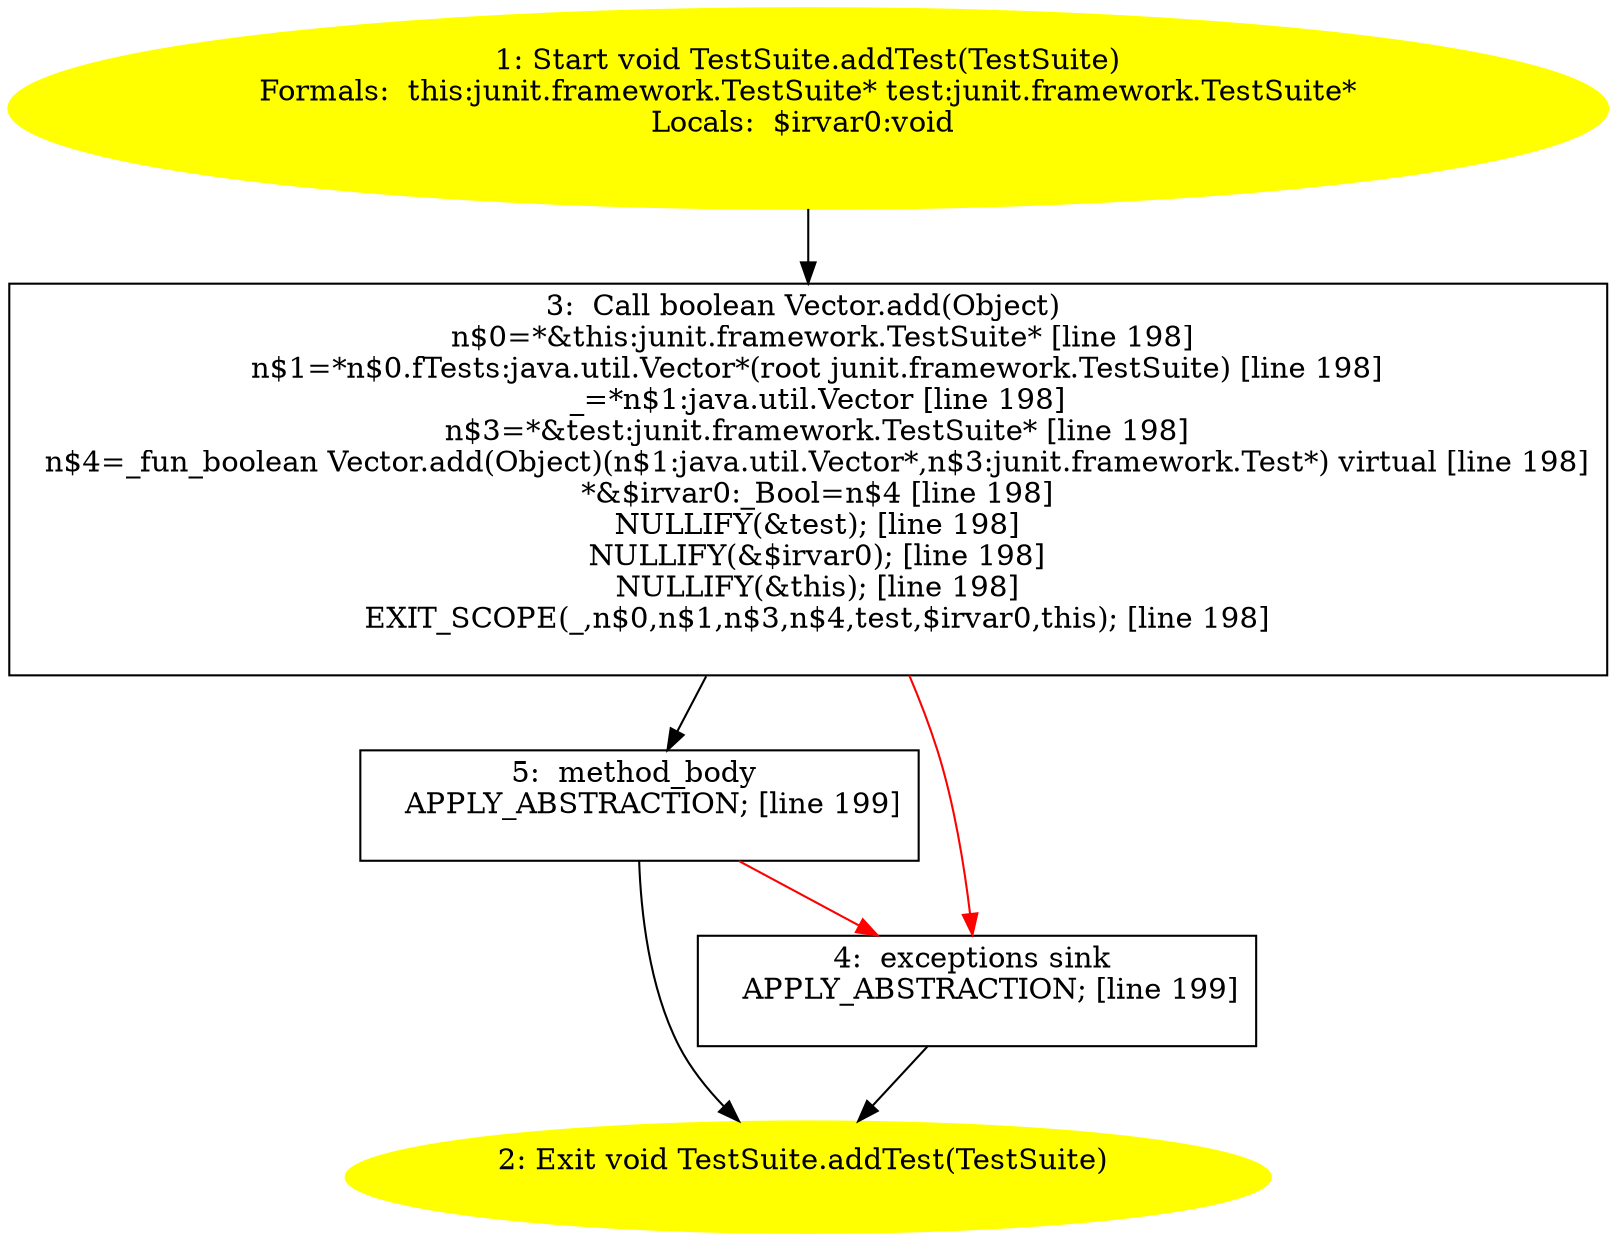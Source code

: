 /* @generated */
digraph cfg {
"junit.framework.TestSuite.addTest(junit.framework.TestSuite):void.7d68bed28df416106c3147684f62d6e0_1" [label="1: Start void TestSuite.addTest(TestSuite)\nFormals:  this:junit.framework.TestSuite* test:junit.framework.TestSuite*\nLocals:  $irvar0:void \n  " color=yellow style=filled]
	

	 "junit.framework.TestSuite.addTest(junit.framework.TestSuite):void.7d68bed28df416106c3147684f62d6e0_1" -> "junit.framework.TestSuite.addTest(junit.framework.TestSuite):void.7d68bed28df416106c3147684f62d6e0_3" ;
"junit.framework.TestSuite.addTest(junit.framework.TestSuite):void.7d68bed28df416106c3147684f62d6e0_2" [label="2: Exit void TestSuite.addTest(TestSuite) \n  " color=yellow style=filled]
	

"junit.framework.TestSuite.addTest(junit.framework.TestSuite):void.7d68bed28df416106c3147684f62d6e0_3" [label="3:  Call boolean Vector.add(Object) \n   n$0=*&this:junit.framework.TestSuite* [line 198]\n  n$1=*n$0.fTests:java.util.Vector*(root junit.framework.TestSuite) [line 198]\n  _=*n$1:java.util.Vector [line 198]\n  n$3=*&test:junit.framework.TestSuite* [line 198]\n  n$4=_fun_boolean Vector.add(Object)(n$1:java.util.Vector*,n$3:junit.framework.Test*) virtual [line 198]\n  *&$irvar0:_Bool=n$4 [line 198]\n  NULLIFY(&test); [line 198]\n  NULLIFY(&$irvar0); [line 198]\n  NULLIFY(&this); [line 198]\n  EXIT_SCOPE(_,n$0,n$1,n$3,n$4,test,$irvar0,this); [line 198]\n " shape="box"]
	

	 "junit.framework.TestSuite.addTest(junit.framework.TestSuite):void.7d68bed28df416106c3147684f62d6e0_3" -> "junit.framework.TestSuite.addTest(junit.framework.TestSuite):void.7d68bed28df416106c3147684f62d6e0_5" ;
	 "junit.framework.TestSuite.addTest(junit.framework.TestSuite):void.7d68bed28df416106c3147684f62d6e0_3" -> "junit.framework.TestSuite.addTest(junit.framework.TestSuite):void.7d68bed28df416106c3147684f62d6e0_4" [color="red" ];
"junit.framework.TestSuite.addTest(junit.framework.TestSuite):void.7d68bed28df416106c3147684f62d6e0_4" [label="4:  exceptions sink \n   APPLY_ABSTRACTION; [line 199]\n " shape="box"]
	

	 "junit.framework.TestSuite.addTest(junit.framework.TestSuite):void.7d68bed28df416106c3147684f62d6e0_4" -> "junit.framework.TestSuite.addTest(junit.framework.TestSuite):void.7d68bed28df416106c3147684f62d6e0_2" ;
"junit.framework.TestSuite.addTest(junit.framework.TestSuite):void.7d68bed28df416106c3147684f62d6e0_5" [label="5:  method_body \n   APPLY_ABSTRACTION; [line 199]\n " shape="box"]
	

	 "junit.framework.TestSuite.addTest(junit.framework.TestSuite):void.7d68bed28df416106c3147684f62d6e0_5" -> "junit.framework.TestSuite.addTest(junit.framework.TestSuite):void.7d68bed28df416106c3147684f62d6e0_2" ;
	 "junit.framework.TestSuite.addTest(junit.framework.TestSuite):void.7d68bed28df416106c3147684f62d6e0_5" -> "junit.framework.TestSuite.addTest(junit.framework.TestSuite):void.7d68bed28df416106c3147684f62d6e0_4" [color="red" ];
}

